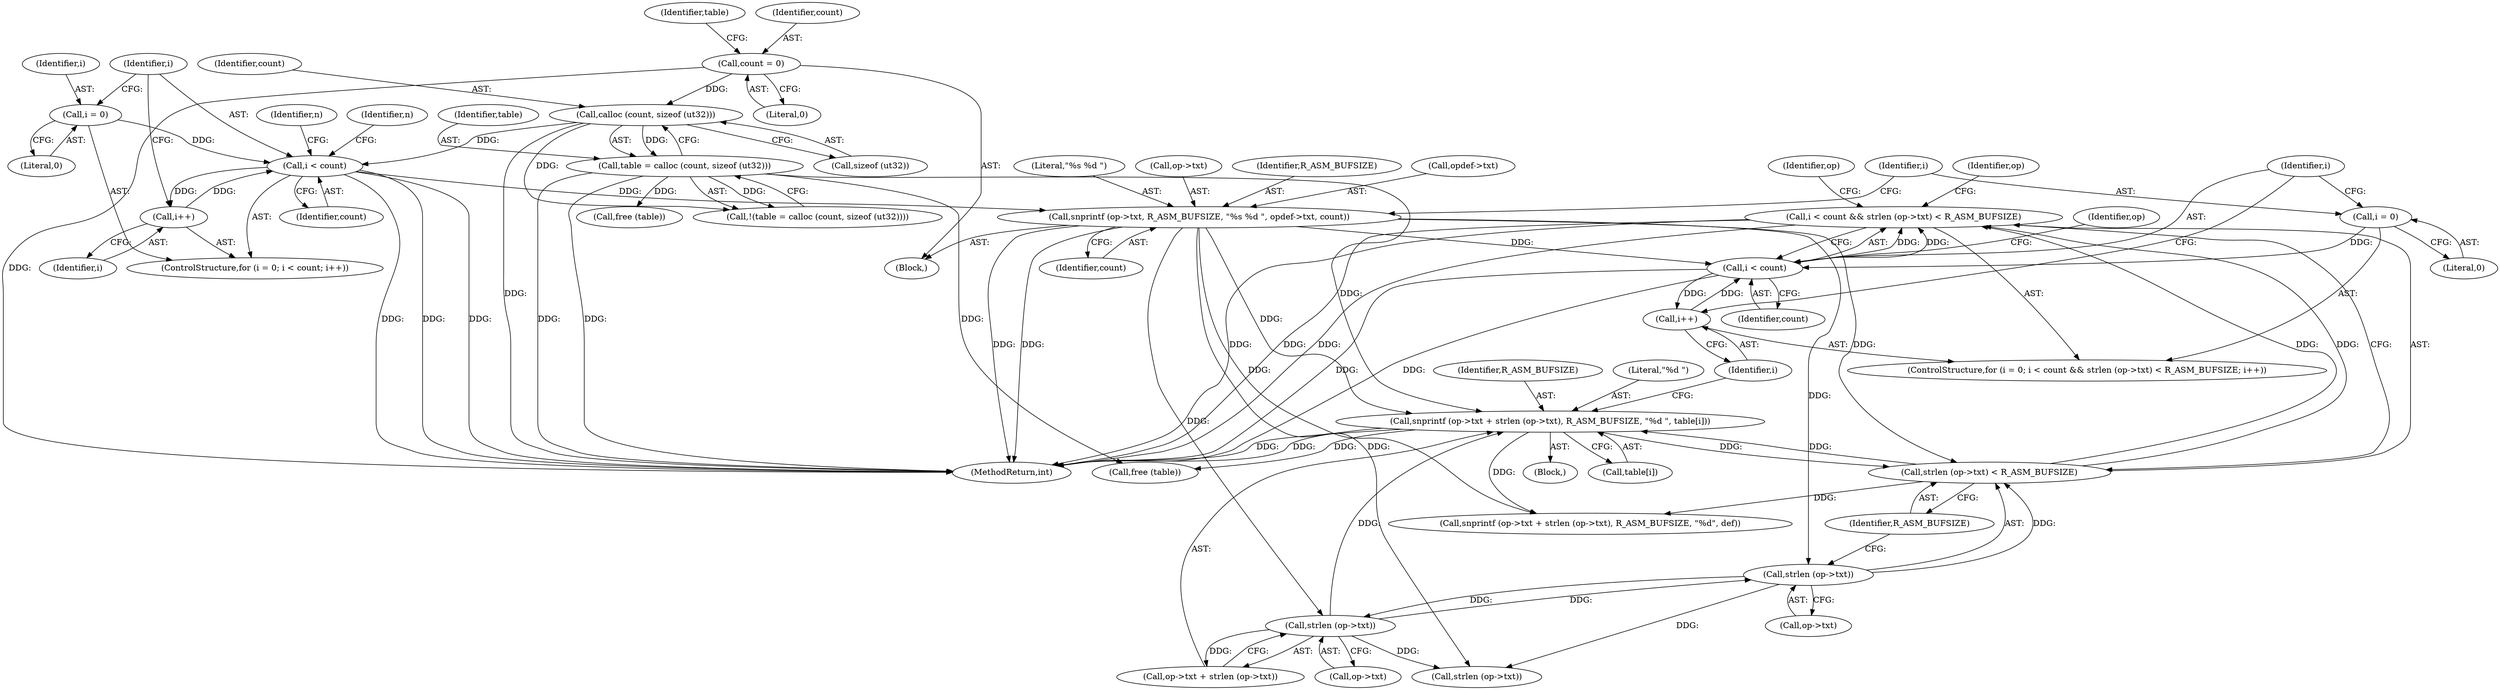 digraph "0_radare2_52b1526443c1f433087928291d1c3d37a5600515@API" {
"1000573" [label="(Call,i < count && strlen (op->txt) < R_ASM_BUFSIZE)"];
"1000574" [label="(Call,i < count)"];
"1000570" [label="(Call,i = 0)"];
"1000583" [label="(Call,i++)"];
"1000559" [label="(Call,snprintf (op->txt, R_ASM_BUFSIZE, \"%s %d \", opdef->txt, count))"];
"1000491" [label="(Call,i < count)"];
"1000488" [label="(Call,i = 0)"];
"1000494" [label="(Call,i++)"];
"1000473" [label="(Call,calloc (count, sizeof (ut32)))"];
"1000436" [label="(Call,count = 0)"];
"1000577" [label="(Call,strlen (op->txt) < R_ASM_BUFSIZE)"];
"1000578" [label="(Call,strlen (op->txt))"];
"1000591" [label="(Call,strlen (op->txt))"];
"1000586" [label="(Call,snprintf (op->txt + strlen (op->txt), R_ASM_BUFSIZE, \"%d \", table[i]))"];
"1000471" [label="(Call,table = calloc (count, sizeof (ut32)))"];
"1000573" [label="(Call,i < count && strlen (op->txt) < R_ASM_BUFSIZE)"];
"1000596" [label="(Literal,\"%d \")"];
"1000603" [label="(Identifier,op)"];
"1000572" [label="(Literal,0)"];
"1000584" [label="(Identifier,i)"];
"1000491" [label="(Call,i < count)"];
"1000441" [label="(Identifier,table)"];
"1000487" [label="(ControlStructure,for (i = 0; i < count; i++))"];
"1000586" [label="(Call,snprintf (op->txt + strlen (op->txt), R_ASM_BUFSIZE, \"%d \", table[i]))"];
"1000498" [label="(Identifier,n)"];
"1001073" [label="(MethodReturn,int)"];
"1000438" [label="(Literal,0)"];
"1000494" [label="(Call,i++)"];
"1000473" [label="(Call,calloc (count, sizeof (ut32)))"];
"1000585" [label="(Block,)"];
"1000495" [label="(Identifier,i)"];
"1000597" [label="(Call,table[i])"];
"1000559" [label="(Call,snprintf (op->txt, R_ASM_BUFSIZE, \"%s %d \", opdef->txt, count))"];
"1000436" [label="(Call,count = 0)"];
"1000563" [label="(Identifier,R_ASM_BUFSIZE)"];
"1000580" [label="(Identifier,op)"];
"1000591" [label="(Call,strlen (op->txt))"];
"1000437" [label="(Identifier,count)"];
"1000488" [label="(Call,i = 0)"];
"1000578" [label="(Call,strlen (op->txt))"];
"1000605" [label="(Call,strlen (op->txt))"];
"1000616" [label="(Call,free (table))"];
"1000434" [label="(Block,)"];
"1000568" [label="(Identifier,count)"];
"1000589" [label="(Identifier,op)"];
"1000576" [label="(Identifier,count)"];
"1000583" [label="(Call,i++)"];
"1000565" [label="(Call,opdef->txt)"];
"1000564" [label="(Literal,\"%s %d \")"];
"1000574" [label="(Call,i < count)"];
"1000595" [label="(Identifier,R_ASM_BUFSIZE)"];
"1000471" [label="(Call,table = calloc (count, sizeof (ut32)))"];
"1000569" [label="(ControlStructure,for (i = 0; i < count && strlen (op->txt) < R_ASM_BUFSIZE; i++))"];
"1000570" [label="(Call,i = 0)"];
"1000571" [label="(Identifier,i)"];
"1000528" [label="(Identifier,n)"];
"1000470" [label="(Call,!(table = calloc (count, sizeof (ut32))))"];
"1000475" [label="(Call,sizeof (ut32))"];
"1000575" [label="(Identifier,i)"];
"1000474" [label="(Identifier,count)"];
"1000582" [label="(Identifier,R_ASM_BUFSIZE)"];
"1000579" [label="(Call,op->txt)"];
"1000490" [label="(Literal,0)"];
"1000560" [label="(Call,op->txt)"];
"1000612" [label="(Call,free (table))"];
"1000472" [label="(Identifier,table)"];
"1000592" [label="(Call,op->txt)"];
"1000493" [label="(Identifier,count)"];
"1000492" [label="(Identifier,i)"];
"1000489" [label="(Identifier,i)"];
"1000587" [label="(Call,op->txt + strlen (op->txt))"];
"1000600" [label="(Call,snprintf (op->txt + strlen (op->txt), R_ASM_BUFSIZE, \"%d\", def))"];
"1000577" [label="(Call,strlen (op->txt) < R_ASM_BUFSIZE)"];
"1000573" -> "1000569"  [label="AST: "];
"1000573" -> "1000574"  [label="CFG: "];
"1000573" -> "1000577"  [label="CFG: "];
"1000574" -> "1000573"  [label="AST: "];
"1000577" -> "1000573"  [label="AST: "];
"1000589" -> "1000573"  [label="CFG: "];
"1000603" -> "1000573"  [label="CFG: "];
"1000573" -> "1001073"  [label="DDG: "];
"1000573" -> "1001073"  [label="DDG: "];
"1000573" -> "1001073"  [label="DDG: "];
"1000574" -> "1000573"  [label="DDG: "];
"1000574" -> "1000573"  [label="DDG: "];
"1000577" -> "1000573"  [label="DDG: "];
"1000577" -> "1000573"  [label="DDG: "];
"1000574" -> "1000576"  [label="CFG: "];
"1000575" -> "1000574"  [label="AST: "];
"1000576" -> "1000574"  [label="AST: "];
"1000580" -> "1000574"  [label="CFG: "];
"1000574" -> "1001073"  [label="DDG: "];
"1000574" -> "1001073"  [label="DDG: "];
"1000570" -> "1000574"  [label="DDG: "];
"1000583" -> "1000574"  [label="DDG: "];
"1000559" -> "1000574"  [label="DDG: "];
"1000574" -> "1000583"  [label="DDG: "];
"1000570" -> "1000569"  [label="AST: "];
"1000570" -> "1000572"  [label="CFG: "];
"1000571" -> "1000570"  [label="AST: "];
"1000572" -> "1000570"  [label="AST: "];
"1000575" -> "1000570"  [label="CFG: "];
"1000583" -> "1000569"  [label="AST: "];
"1000583" -> "1000584"  [label="CFG: "];
"1000584" -> "1000583"  [label="AST: "];
"1000575" -> "1000583"  [label="CFG: "];
"1000559" -> "1000434"  [label="AST: "];
"1000559" -> "1000568"  [label="CFG: "];
"1000560" -> "1000559"  [label="AST: "];
"1000563" -> "1000559"  [label="AST: "];
"1000564" -> "1000559"  [label="AST: "];
"1000565" -> "1000559"  [label="AST: "];
"1000568" -> "1000559"  [label="AST: "];
"1000571" -> "1000559"  [label="CFG: "];
"1000559" -> "1001073"  [label="DDG: "];
"1000559" -> "1001073"  [label="DDG: "];
"1000491" -> "1000559"  [label="DDG: "];
"1000559" -> "1000578"  [label="DDG: "];
"1000559" -> "1000577"  [label="DDG: "];
"1000559" -> "1000591"  [label="DDG: "];
"1000559" -> "1000586"  [label="DDG: "];
"1000559" -> "1000605"  [label="DDG: "];
"1000559" -> "1000600"  [label="DDG: "];
"1000491" -> "1000487"  [label="AST: "];
"1000491" -> "1000493"  [label="CFG: "];
"1000492" -> "1000491"  [label="AST: "];
"1000493" -> "1000491"  [label="AST: "];
"1000498" -> "1000491"  [label="CFG: "];
"1000528" -> "1000491"  [label="CFG: "];
"1000491" -> "1001073"  [label="DDG: "];
"1000491" -> "1001073"  [label="DDG: "];
"1000491" -> "1001073"  [label="DDG: "];
"1000488" -> "1000491"  [label="DDG: "];
"1000494" -> "1000491"  [label="DDG: "];
"1000473" -> "1000491"  [label="DDG: "];
"1000491" -> "1000494"  [label="DDG: "];
"1000488" -> "1000487"  [label="AST: "];
"1000488" -> "1000490"  [label="CFG: "];
"1000489" -> "1000488"  [label="AST: "];
"1000490" -> "1000488"  [label="AST: "];
"1000492" -> "1000488"  [label="CFG: "];
"1000494" -> "1000487"  [label="AST: "];
"1000494" -> "1000495"  [label="CFG: "];
"1000495" -> "1000494"  [label="AST: "];
"1000492" -> "1000494"  [label="CFG: "];
"1000473" -> "1000471"  [label="AST: "];
"1000473" -> "1000475"  [label="CFG: "];
"1000474" -> "1000473"  [label="AST: "];
"1000475" -> "1000473"  [label="AST: "];
"1000471" -> "1000473"  [label="CFG: "];
"1000473" -> "1001073"  [label="DDG: "];
"1000473" -> "1000470"  [label="DDG: "];
"1000473" -> "1000471"  [label="DDG: "];
"1000436" -> "1000473"  [label="DDG: "];
"1000436" -> "1000434"  [label="AST: "];
"1000436" -> "1000438"  [label="CFG: "];
"1000437" -> "1000436"  [label="AST: "];
"1000438" -> "1000436"  [label="AST: "];
"1000441" -> "1000436"  [label="CFG: "];
"1000436" -> "1001073"  [label="DDG: "];
"1000577" -> "1000582"  [label="CFG: "];
"1000578" -> "1000577"  [label="AST: "];
"1000582" -> "1000577"  [label="AST: "];
"1000578" -> "1000577"  [label="DDG: "];
"1000586" -> "1000577"  [label="DDG: "];
"1000577" -> "1000586"  [label="DDG: "];
"1000577" -> "1000600"  [label="DDG: "];
"1000578" -> "1000579"  [label="CFG: "];
"1000579" -> "1000578"  [label="AST: "];
"1000582" -> "1000578"  [label="CFG: "];
"1000591" -> "1000578"  [label="DDG: "];
"1000578" -> "1000591"  [label="DDG: "];
"1000578" -> "1000605"  [label="DDG: "];
"1000591" -> "1000587"  [label="AST: "];
"1000591" -> "1000592"  [label="CFG: "];
"1000592" -> "1000591"  [label="AST: "];
"1000587" -> "1000591"  [label="CFG: "];
"1000591" -> "1000586"  [label="DDG: "];
"1000591" -> "1000587"  [label="DDG: "];
"1000591" -> "1000605"  [label="DDG: "];
"1000586" -> "1000585"  [label="AST: "];
"1000586" -> "1000597"  [label="CFG: "];
"1000587" -> "1000586"  [label="AST: "];
"1000595" -> "1000586"  [label="AST: "];
"1000596" -> "1000586"  [label="AST: "];
"1000597" -> "1000586"  [label="AST: "];
"1000584" -> "1000586"  [label="CFG: "];
"1000586" -> "1001073"  [label="DDG: "];
"1000586" -> "1001073"  [label="DDG: "];
"1000471" -> "1000586"  [label="DDG: "];
"1000586" -> "1000600"  [label="DDG: "];
"1000586" -> "1000612"  [label="DDG: "];
"1000471" -> "1000470"  [label="AST: "];
"1000472" -> "1000471"  [label="AST: "];
"1000470" -> "1000471"  [label="CFG: "];
"1000471" -> "1001073"  [label="DDG: "];
"1000471" -> "1001073"  [label="DDG: "];
"1000471" -> "1000470"  [label="DDG: "];
"1000471" -> "1000612"  [label="DDG: "];
"1000471" -> "1000616"  [label="DDG: "];
}

